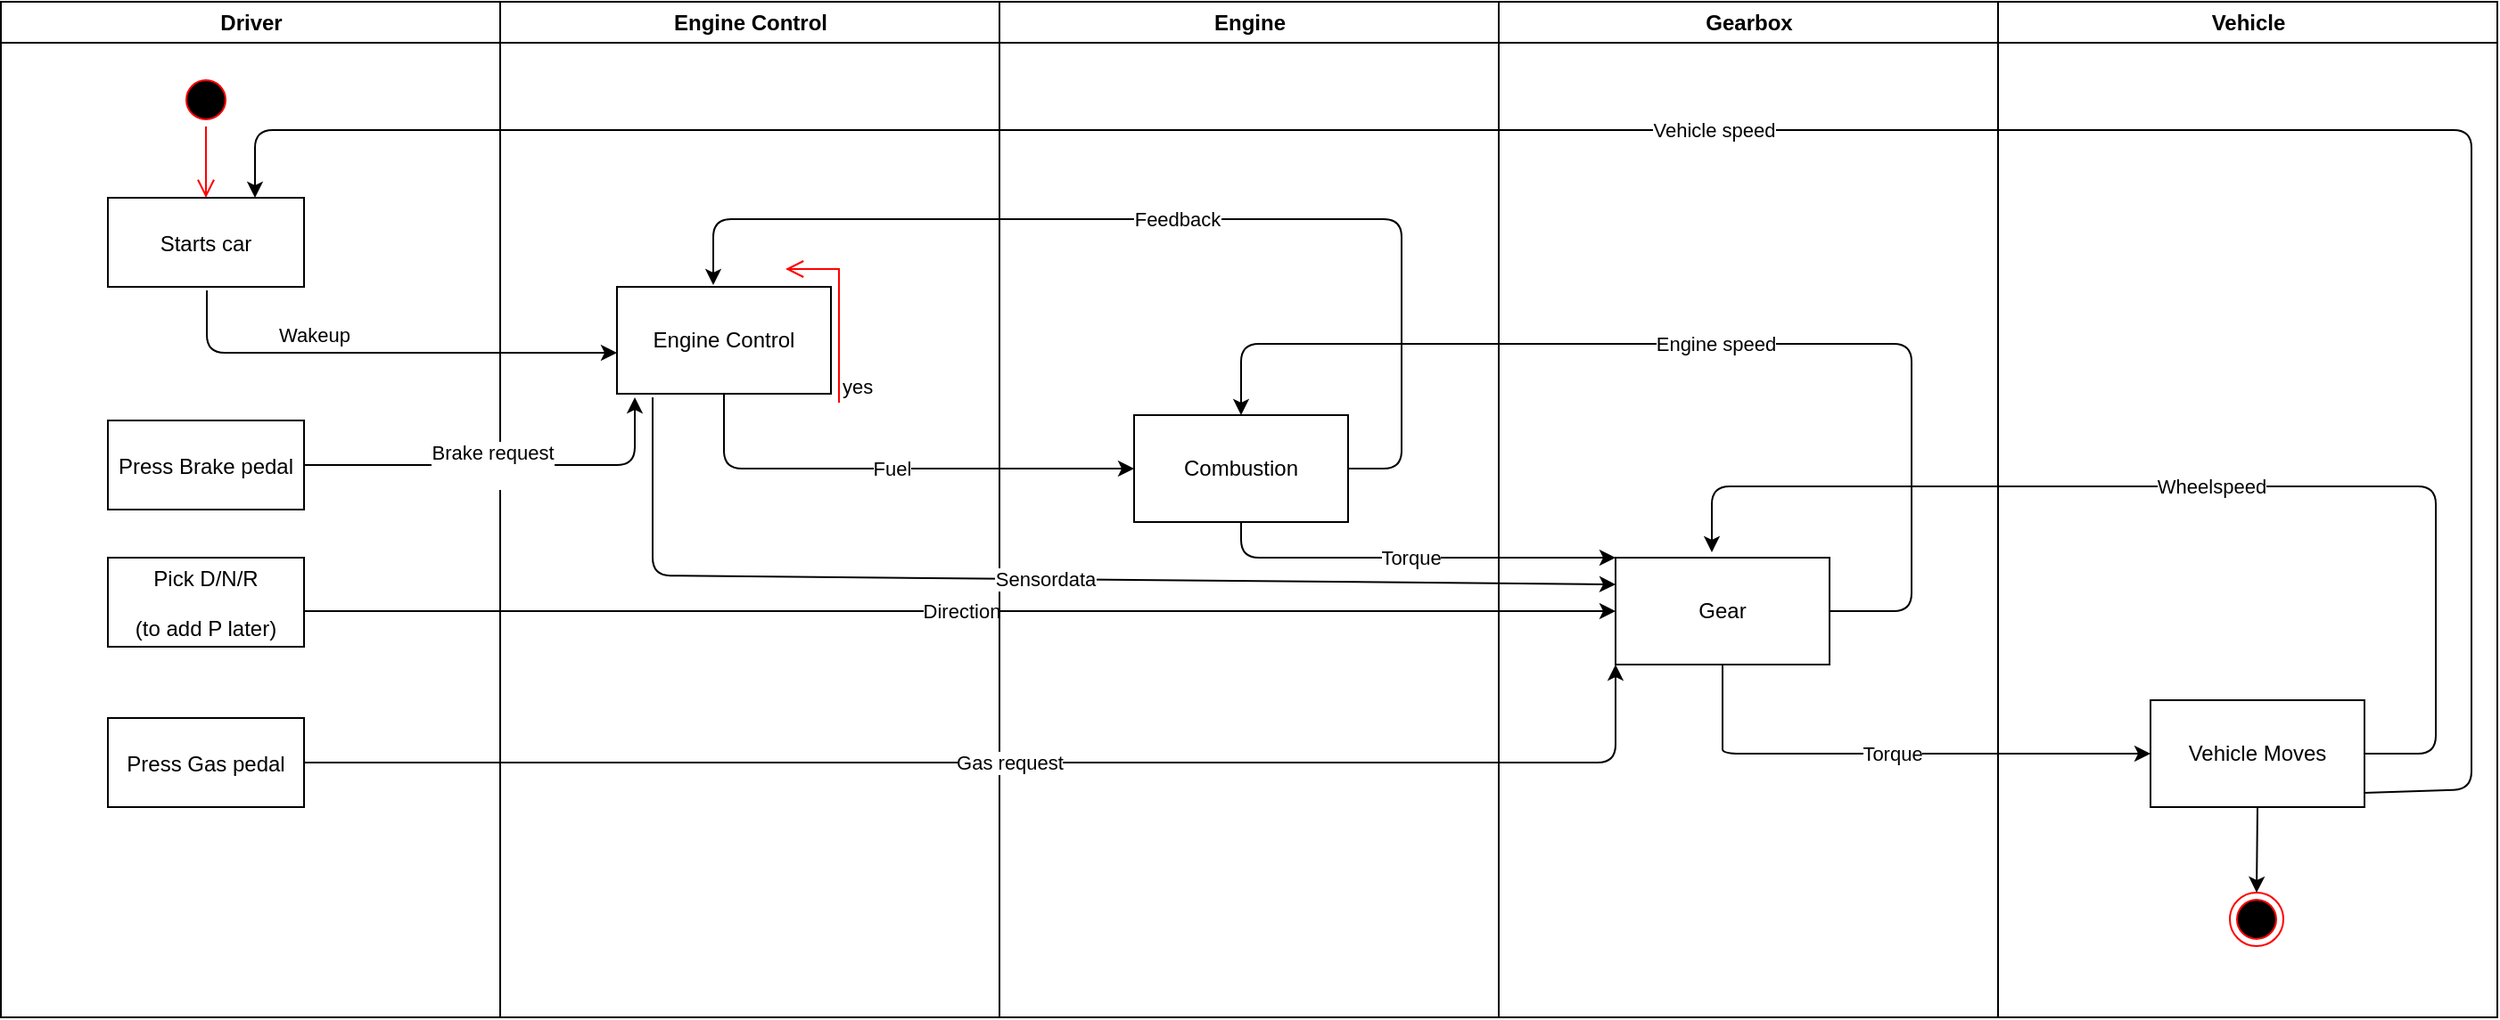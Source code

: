 <mxfile version="13.8.7" type="github" pages="2"><diagram name="Overview" id="e7e014a7-5840-1c2e-5031-d8a46d1fe8dd"><mxGraphModel dx="1355" dy="747" grid="1" gridSize="10" guides="1" tooltips="1" connect="1" arrows="1" fold="1" page="1" pageScale="1" pageWidth="1169" pageHeight="826" background="#ffffff" math="0" shadow="0"><root><mxCell id="0"/><mxCell id="1" parent="0"/><mxCell id="2" value="Driver" style="swimlane;whiteSpace=wrap" parent="1" vertex="1"><mxGeometry x="164.5" y="128" width="280" height="570" as="geometry"/></mxCell><mxCell id="5" value="" style="ellipse;shape=startState;fillColor=#000000;strokeColor=#ff0000;" parent="2" vertex="1"><mxGeometry x="100" y="40" width="30" height="30" as="geometry"/></mxCell><mxCell id="6" value="" style="edgeStyle=elbowEdgeStyle;elbow=horizontal;verticalAlign=bottom;endArrow=open;endSize=8;strokeColor=#FF0000;endFill=1;rounded=0" parent="2" source="5" target="7" edge="1"><mxGeometry x="100" y="40" as="geometry"><mxPoint x="115" y="110" as="targetPoint"/></mxGeometry></mxCell><mxCell id="7" value="Starts car" style="" parent="2" vertex="1"><mxGeometry x="60" y="110" width="110" height="50" as="geometry"/></mxCell><mxCell id="8" value="Pick D/N/R &#xA;&#xA;(to add P later)" style="" parent="2" vertex="1"><mxGeometry x="60" y="312" width="110" height="50" as="geometry"/></mxCell><mxCell id="10" value="Press Gas pedal" style="" parent="2" vertex="1"><mxGeometry x="60" y="402" width="110" height="50" as="geometry"/></mxCell><mxCell id="ME-khMt9t2tLTFwWwfYI-57" value="Wakeup" style="endArrow=classic;html=1;entryX=0;entryY=0.5;entryDx=0;entryDy=0;" edge="1" parent="2"><mxGeometry x="-0.288" y="10" relative="1" as="geometry"><mxPoint x="115.5" y="162" as="sourcePoint"/><mxPoint x="345.5" y="197" as="targetPoint"/><Array as="points"><mxPoint x="115.5" y="197"/></Array><mxPoint as="offset"/></mxGeometry></mxCell><mxCell id="ME-khMt9t2tLTFwWwfYI-61" value="Direction" style="endArrow=classic;html=1;entryX=0;entryY=0.5;entryDx=0;entryDy=0;" edge="1" parent="2" target="ME-khMt9t2tLTFwWwfYI-55"><mxGeometry relative="1" as="geometry"><mxPoint x="170.5" y="342" as="sourcePoint"/><mxPoint x="270" y="346.5" as="targetPoint"/></mxGeometry></mxCell><mxCell id="qguEdcaLN-GQW0I9RyR8-23" value="Press Brake pedal" style="" vertex="1" parent="2"><mxGeometry x="60" y="235" width="110" height="50" as="geometry"/></mxCell><mxCell id="3" value="Engine Control" style="swimlane;whiteSpace=wrap" parent="1" vertex="1"><mxGeometry x="444.5" y="128" width="280" height="570" as="geometry"/></mxCell><mxCell id="22" value="yes" style="edgeStyle=elbowEdgeStyle;elbow=horizontal;align=left;verticalAlign=bottom;endArrow=open;endSize=8;strokeColor=#FF0000;exitX=0.5;exitY=0;endFill=1;rounded=0;entryX=0.75;entryY=0.5;entryPerimeter=0" parent="3" target="25" edge="1"><mxGeometry x="-1" relative="1" as="geometry"><mxPoint x="160" y="150" as="targetPoint"/><Array as="points"><mxPoint x="190" y="180"/></Array><mxPoint x="190" y="225" as="sourcePoint"/></mxGeometry></mxCell><mxCell id="23" value="no" style="edgeStyle=elbowEdgeStyle;elbow=horizontal;align=left;verticalAlign=top;endArrow=open;endSize=8;strokeColor=#FF0000;endFill=1;rounded=0" parent="3" source="21" edge="1"><mxGeometry x="-1" relative="1" as="geometry"><mxPoint x="190.5" y="325" as="targetPoint"/></mxGeometry></mxCell><mxCell id="ME-khMt9t2tLTFwWwfYI-53" value="Engine Control" style="rounded=0;whiteSpace=wrap;html=1;" vertex="1" parent="3"><mxGeometry x="65.5" y="160" width="120" height="60" as="geometry"/></mxCell><mxCell id="4" value="Engine" style="swimlane;whiteSpace=wrap" parent="1" vertex="1"><mxGeometry x="724.5" y="128" width="280" height="570" as="geometry"/></mxCell><mxCell id="ME-khMt9t2tLTFwWwfYI-54" value="Combustion" style="rounded=0;whiteSpace=wrap;html=1;" vertex="1" parent="4"><mxGeometry x="75.5" y="232" width="120" height="60" as="geometry"/></mxCell><mxCell id="ME-khMt9t2tLTFwWwfYI-74" value="" style="endArrow=classic;html=1;entryX=0.45;entryY=-0.017;entryDx=0;entryDy=0;entryPerimeter=0;" edge="1" parent="4" target="ME-khMt9t2tLTFwWwfYI-53"><mxGeometry relative="1" as="geometry"><mxPoint x="195.5" y="262" as="sourcePoint"/><mxPoint x="295.5" y="262" as="targetPoint"/><Array as="points"><mxPoint x="225.5" y="262"/><mxPoint x="225.5" y="122"/><mxPoint x="-160.5" y="122"/></Array></mxGeometry></mxCell><mxCell id="ME-khMt9t2tLTFwWwfYI-75" value="Feedback" style="edgeLabel;resizable=0;html=1;align=center;verticalAlign=middle;" connectable="0" vertex="1" parent="ME-khMt9t2tLTFwWwfYI-74"><mxGeometry relative="1" as="geometry"/></mxCell><mxCell id="ME-khMt9t2tLTFwWwfYI-47" value="Gearbox" style="swimlane;whiteSpace=wrap;startSize=23;" vertex="1" parent="1"><mxGeometry x="1004.5" y="128" width="280" height="570" as="geometry"/></mxCell><mxCell id="ME-khMt9t2tLTFwWwfYI-55" value="Gear" style="rounded=0;whiteSpace=wrap;html=1;" vertex="1" parent="ME-khMt9t2tLTFwWwfYI-47"><mxGeometry x="65.5" y="312" width="120" height="60" as="geometry"/></mxCell><mxCell id="ME-khMt9t2tLTFwWwfYI-60" value="Torque" style="endArrow=classic;html=1;exitX=0.5;exitY=1;exitDx=0;exitDy=0;entryX=0;entryY=0;entryDx=0;entryDy=0;" edge="1" parent="ME-khMt9t2tLTFwWwfYI-47" target="ME-khMt9t2tLTFwWwfYI-55"><mxGeometry relative="1" as="geometry"><mxPoint x="-144.5" y="292" as="sourcePoint"/><mxPoint x="85.5" y="334" as="targetPoint"/><Array as="points"><mxPoint x="-144.5" y="312"/></Array></mxGeometry></mxCell><mxCell id="ME-khMt9t2tLTFwWwfYI-59" value="Fuel" style="endArrow=classic;html=1;exitX=0.5;exitY=1;exitDx=0;exitDy=0;entryX=0;entryY=0.5;entryDx=0;entryDy=0;" edge="1" parent="1" source="ME-khMt9t2tLTFwWwfYI-53" target="ME-khMt9t2tLTFwWwfYI-54"><mxGeometry relative="1" as="geometry"><mxPoint x="343.5" y="273" as="sourcePoint"/><mxPoint x="519" y="328" as="targetPoint"/><Array as="points"><mxPoint x="570" y="390"/></Array></mxGeometry></mxCell><mxCell id="ME-khMt9t2tLTFwWwfYI-65" value="Gas request" style="endArrow=classic;html=1;entryX=0;entryY=1;entryDx=0;entryDy=0;exitX=1;exitY=0.5;exitDx=0;exitDy=0;" edge="1" parent="1" source="10" target="ME-khMt9t2tLTFwWwfYI-55"><mxGeometry relative="1" as="geometry"><mxPoint x="344.5" y="560" as="sourcePoint"/><mxPoint x="1080" y="562.52" as="targetPoint"/><Array as="points"><mxPoint x="1070" y="555"/></Array></mxGeometry></mxCell><mxCell id="ME-khMt9t2tLTFwWwfYI-66" value="Vehicle" style="swimlane;whiteSpace=wrap;startSize=23;" vertex="1" parent="1"><mxGeometry x="1284.5" y="128" width="280" height="570" as="geometry"/></mxCell><mxCell id="ME-khMt9t2tLTFwWwfYI-67" value="" style="ellipse;shape=endState;fillColor=#000000;strokeColor=#ff0000" vertex="1" parent="ME-khMt9t2tLTFwWwfYI-66"><mxGeometry x="130" y="500" width="30" height="30" as="geometry"/></mxCell><mxCell id="ME-khMt9t2tLTFwWwfYI-72" value="Vehicle Moves" style="rounded=0;whiteSpace=wrap;html=1;" vertex="1" parent="ME-khMt9t2tLTFwWwfYI-66"><mxGeometry x="85.5" y="392" width="120" height="60" as="geometry"/></mxCell><mxCell id="ME-khMt9t2tLTFwWwfYI-73" value="" style="endArrow=classic;html=1;exitX=0.5;exitY=1;exitDx=0;exitDy=0;entryX=0.5;entryY=0;entryDx=0;entryDy=0;" edge="1" parent="ME-khMt9t2tLTFwWwfYI-66" source="ME-khMt9t2tLTFwWwfYI-72" target="ME-khMt9t2tLTFwWwfYI-67"><mxGeometry width="50" height="50" relative="1" as="geometry"><mxPoint x="-464.5" y="342" as="sourcePoint"/><mxPoint x="-414.5" y="292" as="targetPoint"/></mxGeometry></mxCell><mxCell id="ME-khMt9t2tLTFwWwfYI-76" value="" style="endArrow=classic;html=1;entryX=0.45;entryY=-0.05;entryDx=0;entryDy=0;entryPerimeter=0;" edge="1" parent="ME-khMt9t2tLTFwWwfYI-66" target="ME-khMt9t2tLTFwWwfYI-55"><mxGeometry relative="1" as="geometry"><mxPoint x="205.5" y="422" as="sourcePoint"/><mxPoint x="305.5" y="422" as="targetPoint"/><Array as="points"><mxPoint x="245.5" y="422"/><mxPoint x="245.5" y="272"/><mxPoint x="-160.5" y="272"/></Array></mxGeometry></mxCell><mxCell id="ME-khMt9t2tLTFwWwfYI-77" value="Wheelspeed" style="edgeLabel;resizable=0;html=1;align=center;verticalAlign=middle;" connectable="0" vertex="1" parent="ME-khMt9t2tLTFwWwfYI-76"><mxGeometry relative="1" as="geometry"/></mxCell><mxCell id="ME-khMt9t2tLTFwWwfYI-70" value="&lt;div&gt;Torque&lt;/div&gt;" style="endArrow=classic;html=1;exitX=0.5;exitY=1;exitDx=0;exitDy=0;entryX=0;entryY=0.5;entryDx=0;entryDy=0;" edge="1" parent="1" source="ME-khMt9t2tLTFwWwfYI-55" target="ME-khMt9t2tLTFwWwfYI-72"><mxGeometry relative="1" as="geometry"><mxPoint x="1210" y="450" as="sourcePoint"/><mxPoint x="1310" y="450" as="targetPoint"/><Array as="points"><mxPoint x="1130" y="540"/><mxPoint x="1130" y="550"/></Array></mxGeometry></mxCell><mxCell id="ME-khMt9t2tLTFwWwfYI-78" value="" style="endArrow=classic;html=1;entryX=0.5;entryY=0;entryDx=0;entryDy=0;exitX=1;exitY=0.5;exitDx=0;exitDy=0;" edge="1" parent="1" source="ME-khMt9t2tLTFwWwfYI-55" target="ME-khMt9t2tLTFwWwfYI-54"><mxGeometry relative="1" as="geometry"><mxPoint x="1196" y="470" as="sourcePoint"/><mxPoint x="830" y="357" as="targetPoint"/><Array as="points"><mxPoint x="1236" y="470"/><mxPoint x="1236" y="320"/><mxPoint x="860" y="320"/></Array></mxGeometry></mxCell><mxCell id="ME-khMt9t2tLTFwWwfYI-79" value="Engine speed" style="edgeLabel;resizable=0;html=1;align=center;verticalAlign=middle;" connectable="0" vertex="1" parent="ME-khMt9t2tLTFwWwfYI-78"><mxGeometry relative="1" as="geometry"/></mxCell><mxCell id="ME-khMt9t2tLTFwWwfYI-80" value="" style="endArrow=classic;html=1;entryX=0.75;entryY=0;entryDx=0;entryDy=0;exitX=1;exitY=0.867;exitDx=0;exitDy=0;exitPerimeter=0;" edge="1" parent="1" source="ME-khMt9t2tLTFwWwfYI-72" target="7"><mxGeometry relative="1" as="geometry"><mxPoint x="1510" y="570" as="sourcePoint"/><mxPoint x="1144" y="457" as="targetPoint"/><Array as="points"><mxPoint x="1550" y="570"/><mxPoint x="1550" y="200"/><mxPoint x="307" y="200"/></Array></mxGeometry></mxCell><mxCell id="ME-khMt9t2tLTFwWwfYI-81" value="Vehicle speed" style="edgeLabel;resizable=0;html=1;align=center;verticalAlign=middle;" connectable="0" vertex="1" parent="ME-khMt9t2tLTFwWwfYI-80"><mxGeometry relative="1" as="geometry"/></mxCell><mxCell id="ME-khMt9t2tLTFwWwfYI-82" value="Sensordata" style="endArrow=classic;html=1;exitX=0.5;exitY=1;exitDx=0;exitDy=0;entryX=0;entryY=0.25;entryDx=0;entryDy=0;" edge="1" parent="1" target="ME-khMt9t2tLTFwWwfYI-55"><mxGeometry relative="1" as="geometry"><mxPoint x="530" y="350" as="sourcePoint"/><mxPoint x="760" y="392" as="targetPoint"/><Array as="points"><mxPoint x="530" y="450"/></Array></mxGeometry></mxCell><mxCell id="qguEdcaLN-GQW0I9RyR8-24" value="&lt;div&gt;Brake request&lt;/div&gt;&lt;div&gt;&lt;br&gt;&lt;/div&gt;" style="endArrow=classic;html=1;exitX=1;exitY=0.5;exitDx=0;exitDy=0;" edge="1" parent="1" source="qguEdcaLN-GQW0I9RyR8-23"><mxGeometry x="-0.056" relative="1" as="geometry"><mxPoint x="770" y="450" as="sourcePoint"/><mxPoint x="520" y="350" as="targetPoint"/><Array as="points"><mxPoint x="520" y="388"/></Array><mxPoint as="offset"/></mxGeometry></mxCell></root></mxGraphModel></diagram><diagram id="MV9-qU9aRgHlnzDmRlJ3" name="Start engine Request"><mxGraphModel dx="1355" dy="747" grid="1" gridSize="10" guides="1" tooltips="1" connect="1" arrows="1" fold="1" page="1" pageScale="1" pageWidth="850" pageHeight="1100" math="0" shadow="0"><root><mxCell id="cts1plmDjrC9vKYEfiKP-0"/><mxCell id="cts1plmDjrC9vKYEfiKP-1" parent="cts1plmDjrC9vKYEfiKP-0"/><mxCell id="PxasuQ6EQ7aLt6u7TgFh-0" value="Driver" style="swimlane;whiteSpace=wrap" vertex="1" parent="cts1plmDjrC9vKYEfiKP-1"><mxGeometry x="20" y="40" width="280" height="570" as="geometry"/></mxCell><mxCell id="PxasuQ6EQ7aLt6u7TgFh-1" value="" style="ellipse;shape=startState;fillColor=#000000;strokeColor=#ff0000;" vertex="1" parent="PxasuQ6EQ7aLt6u7TgFh-0"><mxGeometry x="100" y="40" width="30" height="30" as="geometry"/></mxCell><mxCell id="PxasuQ6EQ7aLt6u7TgFh-2" value="" style="edgeStyle=elbowEdgeStyle;elbow=horizontal;verticalAlign=bottom;endArrow=open;endSize=8;strokeColor=#FF0000;endFill=1;rounded=0" edge="1" parent="PxasuQ6EQ7aLt6u7TgFh-0" source="PxasuQ6EQ7aLt6u7TgFh-1" target="PxasuQ6EQ7aLt6u7TgFh-3"><mxGeometry x="100" y="40" as="geometry"><mxPoint x="115" y="110" as="targetPoint"/></mxGeometry></mxCell><mxCell id="PxasuQ6EQ7aLt6u7TgFh-3" value="Starts car" style="" vertex="1" parent="PxasuQ6EQ7aLt6u7TgFh-0"><mxGeometry x="60" y="110" width="110" height="50" as="geometry"/></mxCell><mxCell id="PxasuQ6EQ7aLt6u7TgFh-6" value="Start button pressed" style="endArrow=classic;html=1;entryX=0;entryY=0.5;entryDx=0;entryDy=0;" edge="1" parent="PxasuQ6EQ7aLt6u7TgFh-0" target="PxasuQ6EQ7aLt6u7TgFh-35"><mxGeometry x="-0.288" y="10" relative="1" as="geometry"><mxPoint x="115.5" y="162" as="sourcePoint"/><mxPoint x="345.5" y="197" as="targetPoint"/><Array as="points"><mxPoint x="115.5" y="197"/></Array><mxPoint as="offset"/></mxGeometry></mxCell><mxCell id="PxasuQ6EQ7aLt6u7TgFh-8" value="Engine Control" style="swimlane;whiteSpace=wrap" vertex="1" parent="cts1plmDjrC9vKYEfiKP-1"><mxGeometry x="300" y="40" width="710" height="570" as="geometry"/></mxCell><mxCell id="PxasuQ6EQ7aLt6u7TgFh-10" value="no" style="edgeStyle=elbowEdgeStyle;elbow=horizontal;align=left;verticalAlign=top;endArrow=open;endSize=8;strokeColor=#FF0000;endFill=1;rounded=0" edge="1" parent="PxasuQ6EQ7aLt6u7TgFh-8"><mxGeometry x="-1" relative="1" as="geometry"><mxPoint x="190.5" y="325" as="targetPoint"/></mxGeometry></mxCell><mxCell id="PxasuQ6EQ7aLt6u7TgFh-35" value="Engine status" style="rhombus;whiteSpace=wrap;html=1;" vertex="1" parent="PxasuQ6EQ7aLt6u7TgFh-8"><mxGeometry x="60" y="150" width="160" height="90" as="geometry"/></mxCell><mxCell id="PxasuQ6EQ7aLt6u7TgFh-39" value="Brake pedal pressed" style="rhombus;whiteSpace=wrap;html=1;" vertex="1" parent="PxasuQ6EQ7aLt6u7TgFh-8"><mxGeometry x="490" y="290" width="160" height="90" as="geometry"/></mxCell><mxCell id="PxasuQ6EQ7aLt6u7TgFh-42" value="Engine On" style="endArrow=classic;html=1;entryX=0;entryY=0.5;entryDx=0;entryDy=0;" edge="1" parent="PxasuQ6EQ7aLt6u7TgFh-8" target="Yq6wzqL6wI9U8MEdSGmo-0"><mxGeometry x="-0.288" y="10" relative="1" as="geometry"><mxPoint x="140" y="240" as="sourcePoint"/><mxPoint x="49.04" y="280" as="targetPoint"/><Array as="points"><mxPoint x="140" y="505"/></Array><mxPoint as="offset"/></mxGeometry></mxCell><mxCell id="PxasuQ6EQ7aLt6u7TgFh-43" value="Engine Off" style="endArrow=classic;html=1;entryX=0.5;entryY=0;entryDx=0;entryDy=0;exitX=1;exitY=0.5;exitDx=0;exitDy=0;" edge="1" parent="PxasuQ6EQ7aLt6u7TgFh-8" source="PxasuQ6EQ7aLt6u7TgFh-35" target="PxasuQ6EQ7aLt6u7TgFh-39"><mxGeometry x="-0.288" y="10" relative="1" as="geometry"><mxPoint x="250.48" y="250" as="sourcePoint"/><mxPoint x="245.95" y="277" as="targetPoint"/><Array as="points"><mxPoint x="570" y="195"/></Array><mxPoint as="offset"/></mxGeometry></mxCell><mxCell id="PxasuQ6EQ7aLt6u7TgFh-47" value="Start combustion" style="rounded=0;whiteSpace=wrap;html=1;" vertex="1" parent="PxasuQ6EQ7aLt6u7TgFh-8"><mxGeometry x="510" y="410" width="120" height="60" as="geometry"/></mxCell><mxCell id="PxasuQ6EQ7aLt6u7TgFh-48" value="Yes" style="endArrow=classic;html=1;exitX=0.5;exitY=1;exitDx=0;exitDy=0;" edge="1" parent="PxasuQ6EQ7aLt6u7TgFh-8" source="PxasuQ6EQ7aLt6u7TgFh-39"><mxGeometry x="-0.288" y="10" relative="1" as="geometry"><mxPoint x="240" y="470" as="sourcePoint"/><mxPoint x="570" y="410" as="targetPoint"/><Array as="points"/><mxPoint as="offset"/></mxGeometry></mxCell><mxCell id="Yq6wzqL6wI9U8MEdSGmo-0" value="" style="ellipse;shape=endState;fillColor=#000000;strokeColor=#ff0000" vertex="1" parent="PxasuQ6EQ7aLt6u7TgFh-8"><mxGeometry x="340" y="490" width="30" height="30" as="geometry"/></mxCell><mxCell id="PxasuQ6EQ7aLt6u7TgFh-50" value="&lt;div&gt;No&lt;/div&gt;&lt;div&gt;&lt;br&gt;&lt;/div&gt;" style="endArrow=classic;html=1;exitX=0;exitY=0.5;exitDx=0;exitDy=0;entryX=0.5;entryY=0;entryDx=0;entryDy=0;" edge="1" parent="PxasuQ6EQ7aLt6u7TgFh-8" source="PxasuQ6EQ7aLt6u7TgFh-39" target="Yq6wzqL6wI9U8MEdSGmo-0"><mxGeometry relative="1" as="geometry"><mxPoint x="270" y="360" as="sourcePoint"/><mxPoint x="360" y="490" as="targetPoint"/><Array as="points"><mxPoint x="355" y="335"/></Array></mxGeometry></mxCell><mxCell id="Yq6wzqL6wI9U8MEdSGmo-2" value="" style="endArrow=classic;html=1;exitX=0.5;exitY=1;exitDx=0;exitDy=0;entryX=1;entryY=0.5;entryDx=0;entryDy=0;" edge="1" parent="PxasuQ6EQ7aLt6u7TgFh-8" source="PxasuQ6EQ7aLt6u7TgFh-47" target="Yq6wzqL6wI9U8MEdSGmo-0"><mxGeometry relative="1" as="geometry"><mxPoint x="520" y="520" as="sourcePoint"/><mxPoint x="620" y="520" as="targetPoint"/><Array as="points"><mxPoint x="570" y="505"/></Array></mxGeometry></mxCell></root></mxGraphModel></diagram></mxfile>